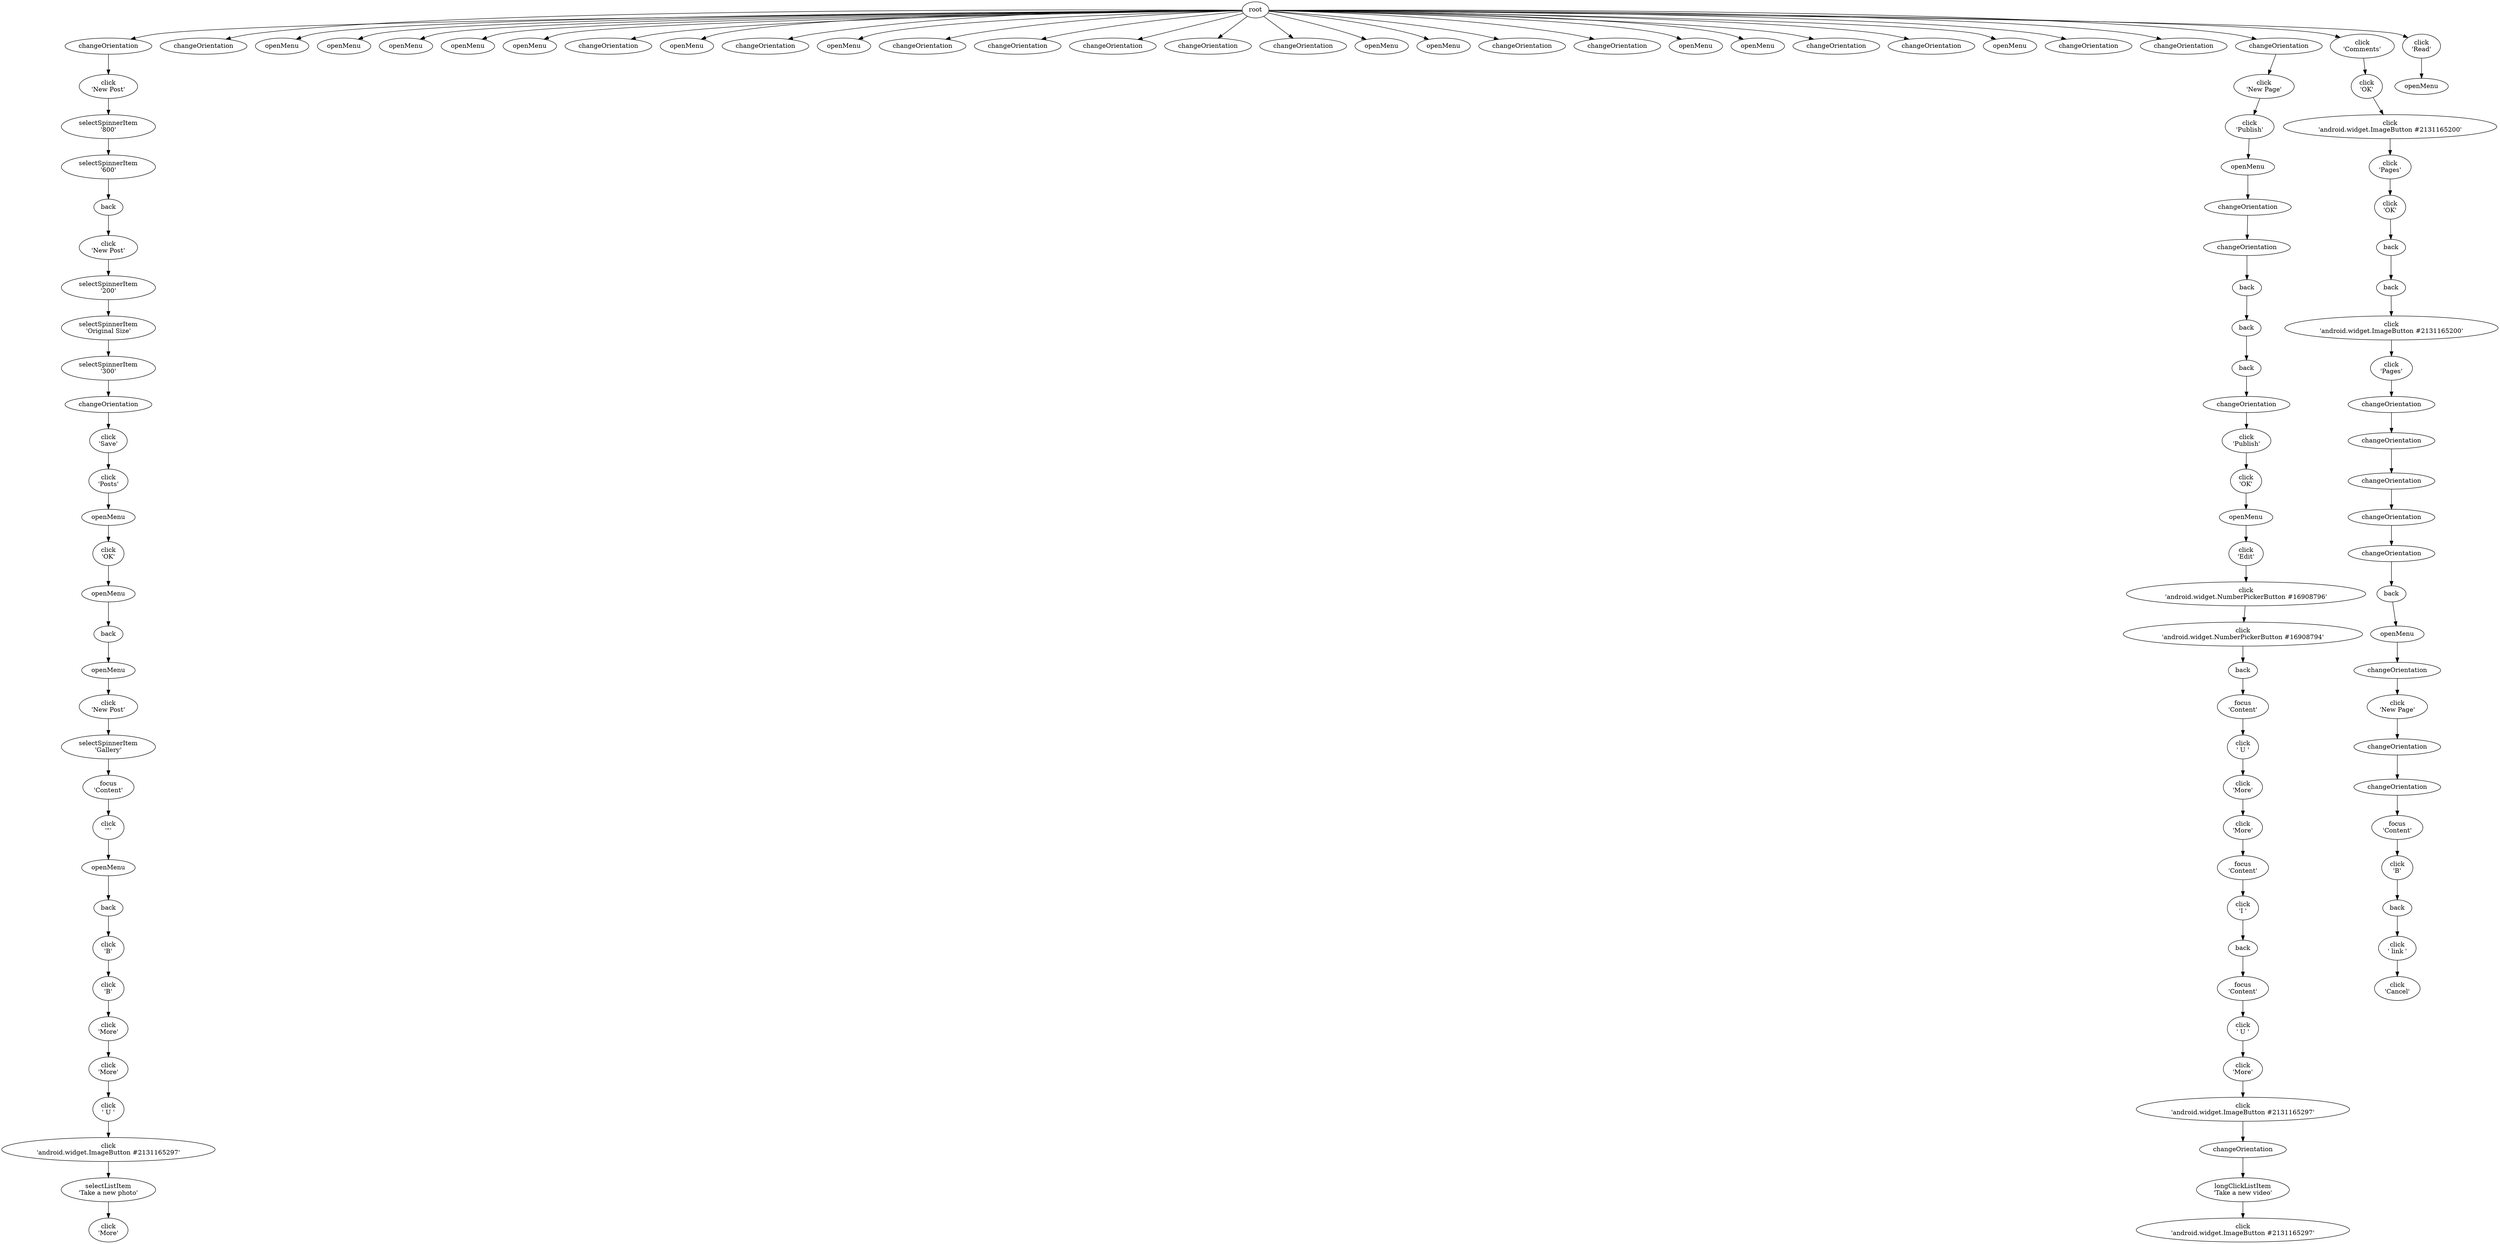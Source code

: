 digraph EFG {

## Edges

	root -> e1;
	e1 -> e4;
	e4 -> e25;
	e25 -> e42;
	e42 -> e72;
	e72 -> e77;
	e77 -> e93;
	e93 -> e110;
	e110 -> e132;
	e132 -> e166;
	e166 -> e180;
	e180 -> e193;
	e193 -> e204;
	e204 -> e206;
	e206 -> e213;
	e213 -> e216;
	e216 -> e222;
	e222 -> e224;
	e224 -> e234;
	e234 -> e245;
	e245 -> e268;
	e268 -> e284;
	e284 -> e295;
	e295 -> e299;
	e299 -> e311;
	e311 -> e329;
	e329 -> e341;
	e341 -> e349;
	e349 -> e366;
	e366 -> e371;
	e371 -> e388;
	root -> e394;
	root -> e395;
	root -> e397;
	root -> e399;
	root -> e401;
	root -> e403;
	root -> e406;
	root -> e407;
	root -> e410;
	root -> e411;
	root -> e414;
	root -> e416;
	root -> e418;
	root -> e420;
	root -> e422;
	root -> e423;
	root -> e425;
	root -> e428;
	root -> e430;
	root -> e431;
	root -> e433;
	root -> e436;
	root -> e438;
	root -> e439;
	root -> e442;
	root -> e444;
	root -> e446;
	e446 -> e452;
	e452 -> e465;
	e465 -> e471;
	e471 -> e476;
	e476 -> e480;
	e480 -> e482;
	e482 -> e488;
	e488 -> e493;
	e493 -> e501;
	e501 -> e504;
	e504 -> e508;
	e508 -> e516;
	e516 -> e519;
	e519 -> e529;
	e529 -> e544;
	e544 -> e563;
	e563 -> e566;
	e566 -> e575;
	e575 -> e591;
	e591 -> e603;
	e603 -> e608;
	e608 -> e622;
	e622 -> e641;
	e641 -> e644;
	e644 -> e659;
	e659 -> e675;
	e675 -> e688;
	e688 -> e702;
	e702 -> e710;
	e710 -> e722;
	root -> e735;
	e735 -> e741;
	e741 -> e745;
	e745 -> e758;
	e758 -> e766;
	e766 -> e772;
	e772 -> e776;
	e776 -> e779;
	e779 -> e792;
	e792 -> e803;
	e803 -> e807;
	e807 -> e811;
	e811 -> e815;
	e815 -> e819;
	e819 -> e821;
	e821 -> e827;
	e827 -> e832;
	e832 -> e833;
	e833 -> e842;
	e842 -> e848;
	e848 -> e849;
	e849 -> e856;
	e856 -> e876;
	e876 -> e884;
	e884 -> e892;
	root -> e907;
	e907 -> e913;

## Nodes

	e341 [label="click\n'More'"];
	e93 [label="selectSpinnerItem\n'200'"];
	e675 [label="click\n'More'"];
	e735 [label="click\n'Comments'"];
	e299 [label="click\n'B'"];
	e476 [label="changeOrientation"];
	e471 [label="openMenu"];
	e206 [label="click\n'OK'"];
	e295 [label="back"];
	e204 [label="openMenu"];
	e349 [label="click\n' U '"];
	e603 [label="click\n'More'"];
	e745 [label="click\n'android.widget.ImageButton #2131165200'"];
	e608 [label="focus\n'Content'"];
	e856 [label="click\n'B'"];
	e488 [label="back"];
	e544 [label="click\n'android.widget.NumberPickerButton #16908794'"];
	e482 [label="back"];
	e688 [label="click\n'android.widget.ImageButton #2131165297'"];
	e741 [label="click\n'OK'"];
	e77 [label="click\n'New Post'"];
	e480 [label="changeOrientation"];
	e406 [label="changeOrientation"];
	e407 [label="openMenu"];
	e132 [label="selectSpinnerItem\n'300'"];
	e401 [label="openMenu"];
	e166 [label="changeOrientation"];
	e72 [label="back"];
	e403 [label="openMenu"];
	e411 [label="openMenu"];
	e410 [label="changeOrientation"];
	e792 [label="click\n'Pages'"];
	e224 [label="click\n'New Post'"];
	e222 [label="openMenu"];
	e710 [label="longClickListItem\n'Take a new video'"];
	e493 [label="back"];
	e842 [label="changeOrientation"];
	e516 [label="openMenu"];
	e848 [label="changeOrientation"];
	e414 [label="changeOrientation"];
	e849 [label="focus\n'Content'"];
	e329 [label="click\n'More'"];
	e418 [label="changeOrientation"];
	e591 [label="click\n'More'"];
	e416 [label="changeOrientation"];
	e519 [label="click\n'Edit'"];
	e622 [label="click\n'I '"];
	e907 [label="click\n'Read'"];
	e311 [label="click\n'B'"];
	e420 [label="changeOrientation"];
	e25 [label="selectSpinnerItem\n'800'"];
	e422 [label="changeOrientation"];
	e213 [label="openMenu"];
	e722 [label="click\n'android.widget.ImageButton #2131165297'"];
	e284 [label="openMenu"];
	e180 [label="click\n'Save'"];
	e832 [label="changeOrientation"];
	e216 [label="back"];
	e833 [label="click\n'New Page'"];
	e529 [label="click\n'android.widget.NumberPickerButton #16908796'"];
	e423 [label="openMenu"];
	e425 [label="openMenu"];
	e428 [label="changeOrientation"];
	e110 [label="selectSpinnerItem\n'Original Size'"];
	e819 [label="changeOrientation"];
	e245 [label="focus\n'Content'"];
	e439 [label="openMenu"];
	e913 [label="openMenu"];
	e438 [label="changeOrientation"];
	e776 [label="back"];
	e779 [label="click\n'android.widget.ImageButton #2131165200'"];
	e436 [label="changeOrientation"];
	e811 [label="changeOrientation"];
	e815 [label="changeOrientation"];
	e388 [label="click\n'More'"];
	e702 [label="changeOrientation"];
	e575 [label="click\n' U '"];
	e430 [label="changeOrientation"];
	e431 [label="openMenu"];
	e433 [label="openMenu"];
	e193 [label="click\n'Posts'"];
	e772 [label="back"];
	e892 [label="click\n'Cancel'"];
	e827 [label="openMenu"];
	e234 [label="selectSpinnerItem\n'Gallery'"];
	e42 [label="selectSpinnerItem\n'600'"];
	e446 [label="changeOrientation"];
	e395 [label="openMenu"];
	e371 [label="selectListItem\n'Take a new photo'"];
	e821 [label="back"];
	e394 [label="changeOrientation"];
	e399 [label="openMenu"];
	e644 [label="focus\n'Content'"];
	e397 [label="openMenu"];
	e4 [label="click\n'New Post'"];
	e508 [label="click\n'OK'"];
	e1 [label="changeOrientation"];
	e641 [label="back"];
	e501 [label="changeOrientation"];
	e444 [label="changeOrientation"];
	e442 [label="changeOrientation"];
	e504 [label="click\n'Publish'"];
	e758 [label="click\n'Pages'"];
	e884 [label="click\n' link '"];
	e268 [label="click\n'\"'"];
	e366 [label="click\n'android.widget.ImageButton #2131165297'"];
	e659 [label="click\n' U '"];
	e452 [label="click\n'New Page'"];
	e766 [label="click\n'OK'"];
	e807 [label="changeOrientation"];
	e803 [label="changeOrientation"];
	e566 [label="focus\n'Content'"];
	e563 [label="back"];
	e876 [label="back"];
	e465 [label="click\n'Publish'"];

}
